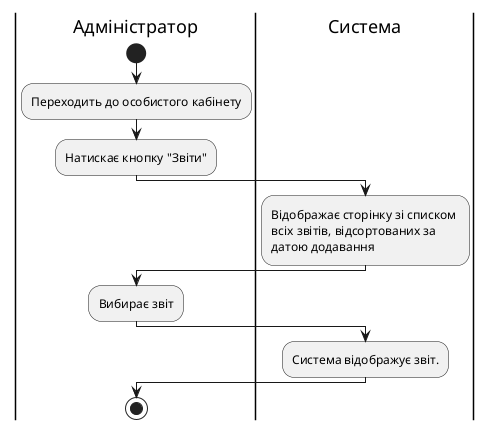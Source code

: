 @startuml

    |Адміністратор|
    start
    :Переходить до особистого кабінету;
    |Адміністратор|
    :Натискає кнопку "Звіти";
    |Система|
    :Відображає сторінку зі списком \nвсіх звітів, відсортованих за \nдатою додавання;
    |Адміністратор|
    :Вибирає звіт;
    |Система|
    :Система відображує звіт.;
        |Адміністратор|
    stop;
@enduml
